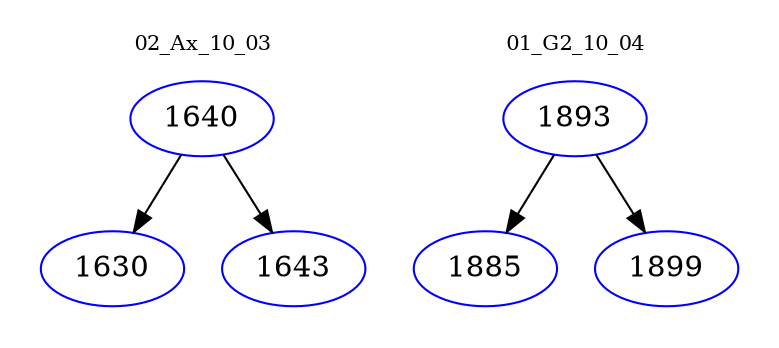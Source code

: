 digraph{
subgraph cluster_0 {
color = white
label = "02_Ax_10_03";
fontsize=10;
T0_1640 [label="1640", color="blue"]
T0_1640 -> T0_1630 [color="black"]
T0_1630 [label="1630", color="blue"]
T0_1640 -> T0_1643 [color="black"]
T0_1643 [label="1643", color="blue"]
}
subgraph cluster_1 {
color = white
label = "01_G2_10_04";
fontsize=10;
T1_1893 [label="1893", color="blue"]
T1_1893 -> T1_1885 [color="black"]
T1_1885 [label="1885", color="blue"]
T1_1893 -> T1_1899 [color="black"]
T1_1899 [label="1899", color="blue"]
}
}
